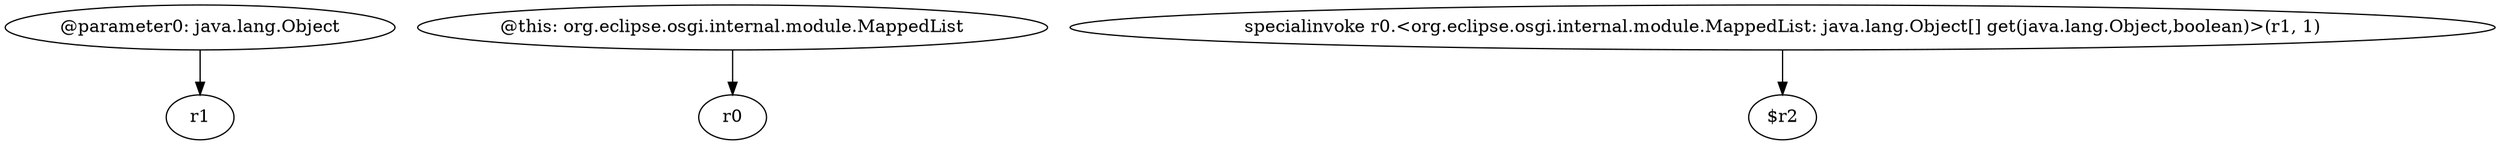 digraph g {
0[label="@parameter0: java.lang.Object"]
1[label="r1"]
0->1[label=""]
2[label="@this: org.eclipse.osgi.internal.module.MappedList"]
3[label="r0"]
2->3[label=""]
4[label="specialinvoke r0.<org.eclipse.osgi.internal.module.MappedList: java.lang.Object[] get(java.lang.Object,boolean)>(r1, 1)"]
5[label="$r2"]
4->5[label=""]
}